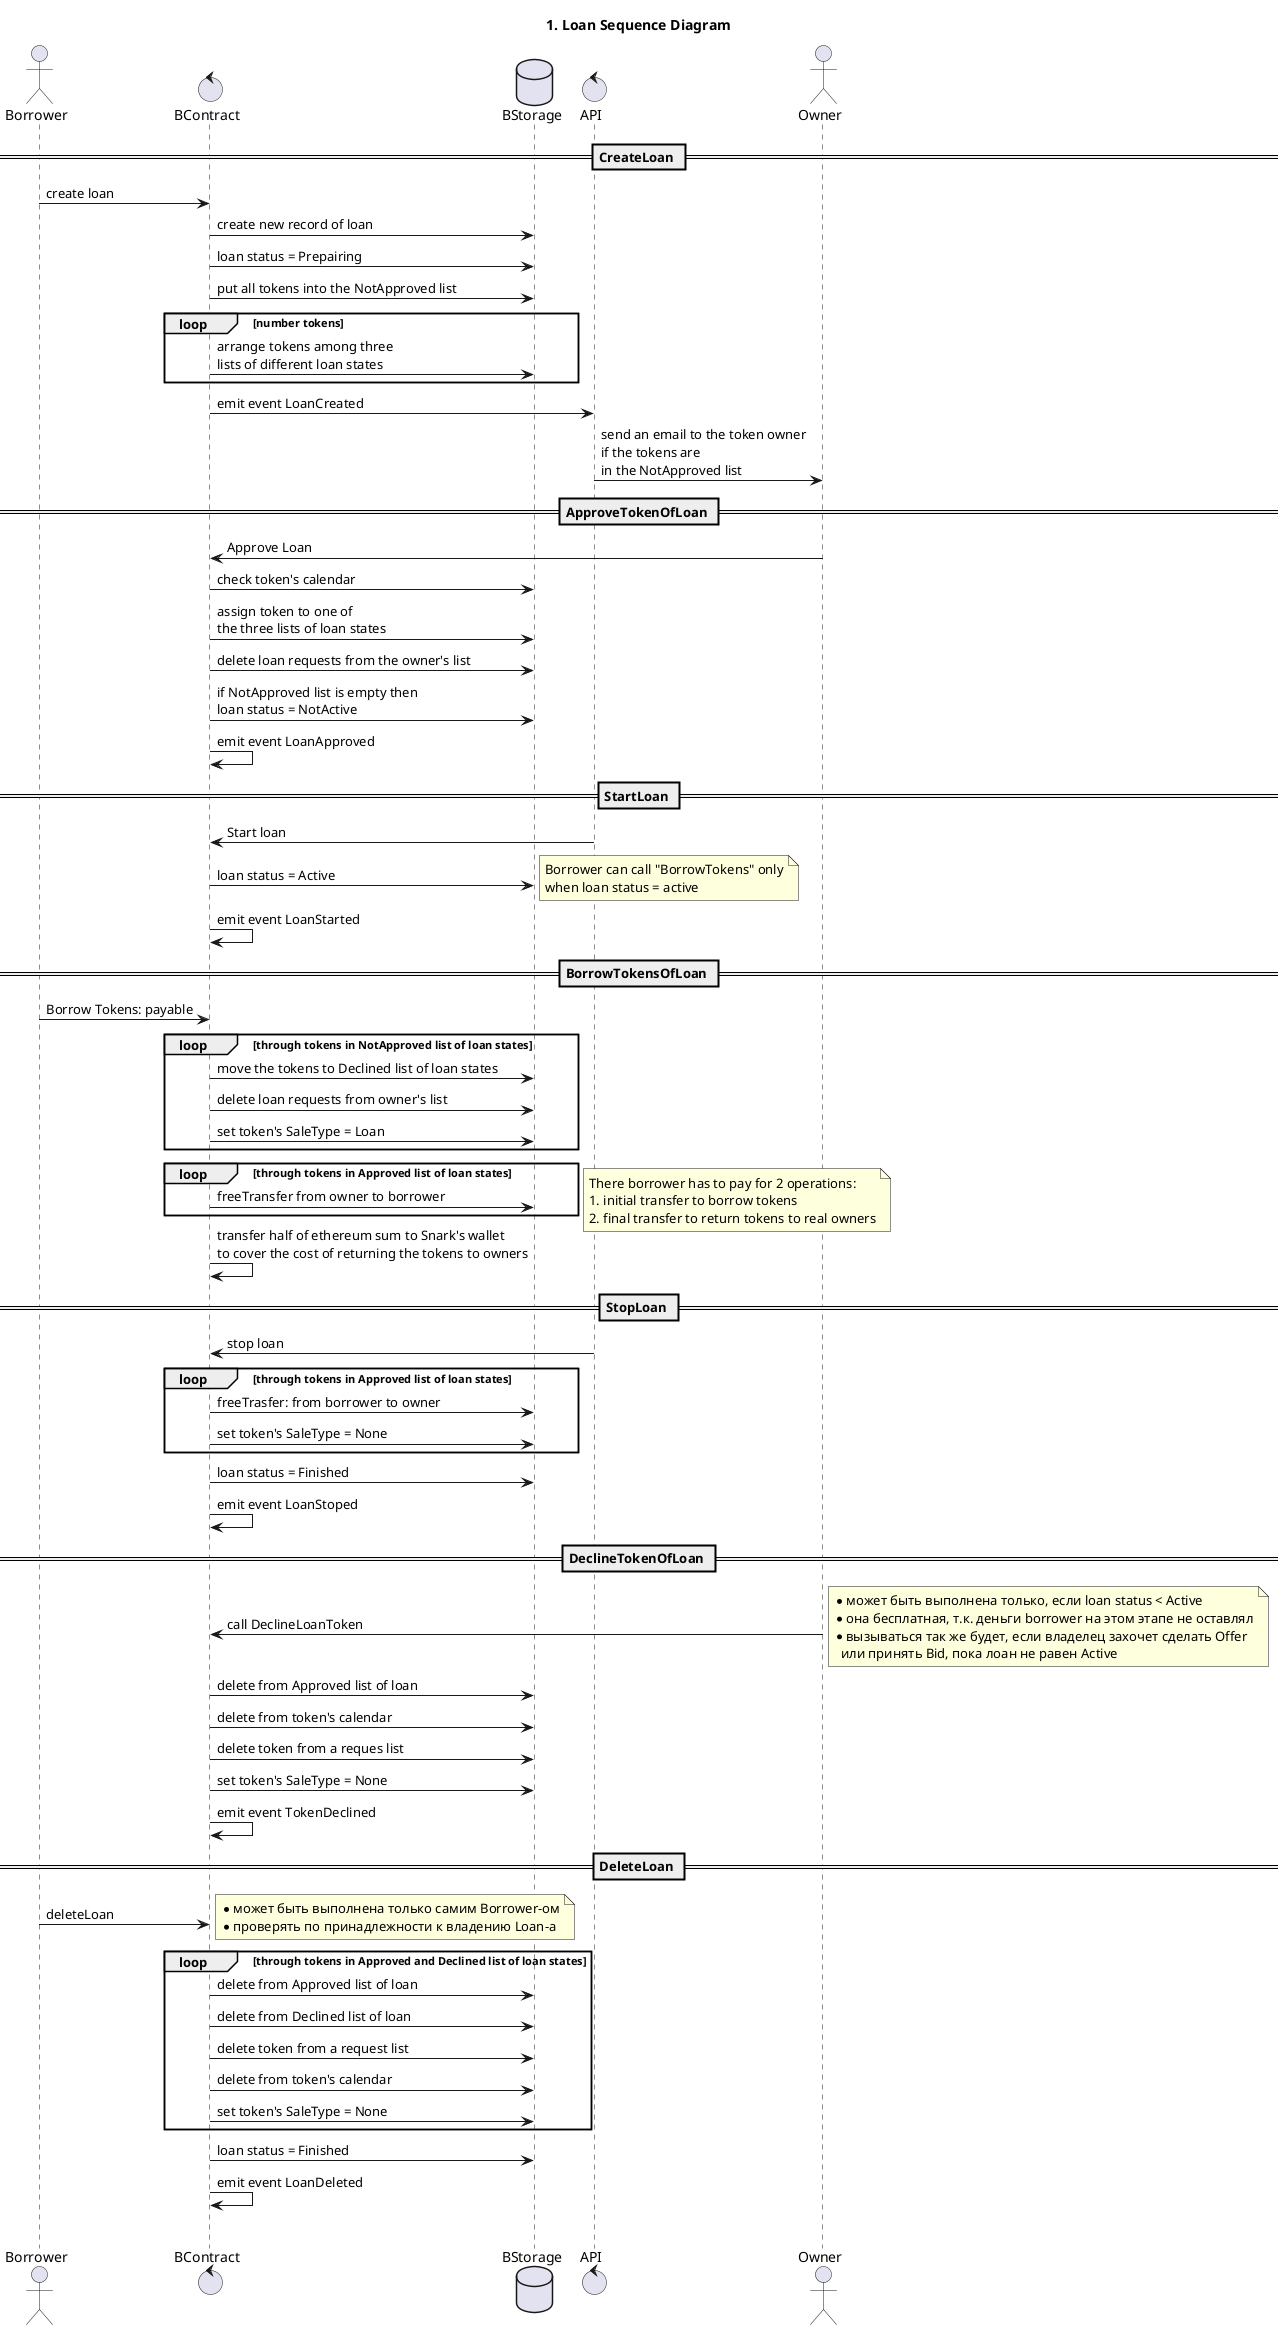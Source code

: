 @startuml

title 1. Loan Sequence Diagram

actor Borrower
control BContract
database BStorage
control API
actor Owner

== CreateLoan ==

Borrower -> BContract: create loan
BContract -> BStorage: create new record of loan
BContract -> BStorage: loan status = Prepairing
BContract -> BStorage: put all tokens into the NotApproved list

loop number tokens
  BContract -> BStorage: arrange tokens among three\nlists of different loan states
end

BContract -> API: emit event LoanCreated
API -> Owner: send an email to the token owner\nif the tokens are\nin the NotApproved list

== ApproveTokenOfLoan ==

Owner -> BContract: Approve Loan
BContract -> BStorage: check token's calendar
BContract -> BStorage: assign token to one of\nthe three lists of loan states
BContract -> BStorage: delete loan requests from the owner's list
BContract -> BStorage: if NotApproved list is empty then\nloan status = NotActive
BContract -> BContract: emit event LoanApproved

== StartLoan ==

API -> BContract: Start loan
BContract -> BStorage: loan status = Active
note right
  Borrower can call "BorrowTokens" only
  when loan status = active
end note 
BContract -> BContract: emit event LoanStarted

== BorrowTokensOfLoan ==

Borrower -> BContract: Borrow Tokens: payable
loop through tokens in NotApproved list of loan states
  BContract -> BStorage: move the tokens to Declined list of loan states
  BContract -> BStorage: delete loan requests from owner's list
  BContract -> BStorage: set token's SaleType = Loan
end
loop through tokens in Approved list of loan states
  BContract -> BStorage: freeTransfer from owner to borrower 
end
note right
  There borrower has to pay for 2 operations:
  1. initial transfer to borrow tokens
  2. final transfer to return tokens to real owners
end note
BContract -> BContract: transfer half of ethereum sum to Snark's wallet\nto cover the cost of returning the tokens to owners

== StopLoan ==

API -> BContract: stop loan
loop through tokens in Approved list of loan states
  BContract -> BStorage: freeTrasfer: from borrower to owner
  BContract -> BStorage: set token's SaleType = None
end
BContract -> BStorage: loan status = Finished
BContract -> BContract: emit event LoanStoped

== DeclineTokenOfLoan ==

Owner -> BContract: call DeclineLoanToken
note right
  * может быть выполнена только, если loan status < Active
  * она бесплатная, т.к. деньги borrower на этом этапе не оставлял
  * вызываться так же будет, если владелец захочет сделать Offer 
    или принять Bid, пока лоан не равен Active
end note
BContract -> BStorage: delete from Approved list of loan
BContract -> BStorage: delete from token's calendar
BContract -> BStorage: delete token from a reques list
BContract -> BStorage: set token's SaleType = None
BContract -> BContract: emit event TokenDeclined

== DeleteLoan ==

Borrower -> BContract: deleteLoan
note right
  * может быть выполнена только самим Borrower-ом
  * проверять по принадлежности к владению Loan-а
end note
loop through tokens in Approved and Declined list of loan states
  BContract -> BStorage: delete from Approved list of loan
  BContract -> BStorage: delete from Declined list of loan
  BContract -> BStorage: delete token from a request list
  BContract -> BStorage: delete from token's calendar
  BContract -> BStorage: set token's SaleType = None
end
BContract -> BStorage: loan status = Finished
BContract -> BContract: emit event LoanDeleted

|||
@enduml
